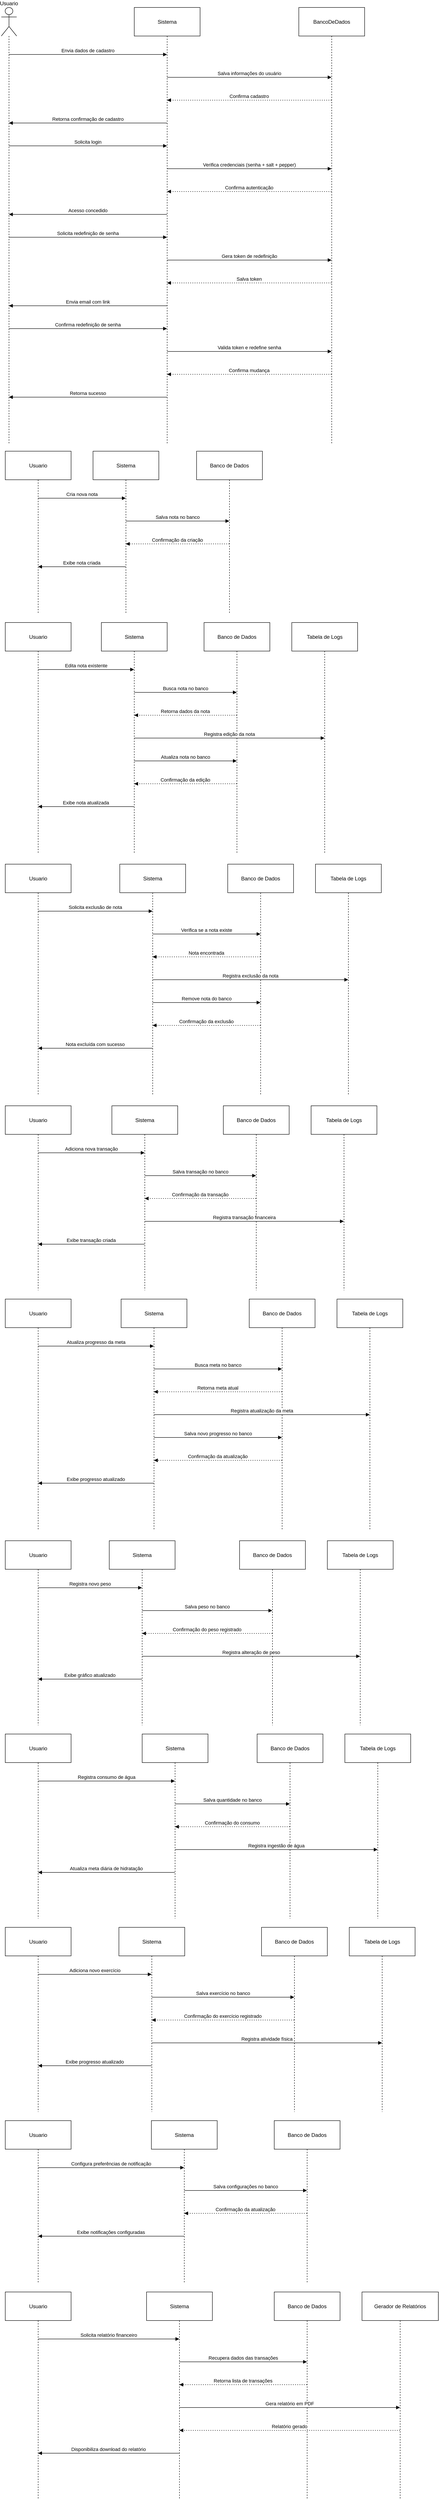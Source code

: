 <mxfile version="26.0.16">
  <diagram name="Page-1" id="0IHvk721jlxIf1oKemvN">
    <mxGraphModel dx="3080" dy="2828" grid="1" gridSize="10" guides="1" tooltips="1" connect="1" arrows="1" fold="1" page="1" pageScale="1" pageWidth="850" pageHeight="1100" math="0" shadow="0">
      <root>
        <mxCell id="0" />
        <mxCell id="1" parent="0" />
        <mxCell id="JNN7Xu75k3OhGl5WRaRq-210" value="Usuario" style="shape=umlLifeline;perimeter=lifelinePerimeter;whiteSpace=wrap;container=1;dropTarget=0;collapsible=0;recursiveResize=0;outlineConnect=0;portConstraint=eastwest;newEdgeStyle={&quot;edgeStyle&quot;:&quot;elbowEdgeStyle&quot;,&quot;elbow&quot;:&quot;vertical&quot;,&quot;curved&quot;:0,&quot;rounded&quot;:0};participant=umlActor;verticalAlign=bottom;labelPosition=center;verticalLabelPosition=top;align=center;size=65;" parent="1" vertex="1">
          <mxGeometry x="11" y="490" width="35" height="992" as="geometry" />
        </mxCell>
        <mxCell id="JNN7Xu75k3OhGl5WRaRq-211" value="Sistema" style="shape=umlLifeline;perimeter=lifelinePerimeter;whiteSpace=wrap;container=1;dropTarget=0;collapsible=0;recursiveResize=0;outlineConnect=0;portConstraint=eastwest;newEdgeStyle={&quot;edgeStyle&quot;:&quot;elbowEdgeStyle&quot;,&quot;elbow&quot;:&quot;vertical&quot;,&quot;curved&quot;:0,&quot;rounded&quot;:0};size=65;" parent="1" vertex="1">
          <mxGeometry x="314" y="490" width="150" height="992" as="geometry" />
        </mxCell>
        <mxCell id="JNN7Xu75k3OhGl5WRaRq-212" value="BancoDeDados" style="shape=umlLifeline;perimeter=lifelinePerimeter;whiteSpace=wrap;container=1;dropTarget=0;collapsible=0;recursiveResize=0;outlineConnect=0;portConstraint=eastwest;newEdgeStyle={&quot;edgeStyle&quot;:&quot;elbowEdgeStyle&quot;,&quot;elbow&quot;:&quot;vertical&quot;,&quot;curved&quot;:0,&quot;rounded&quot;:0};size=65;" parent="1" vertex="1">
          <mxGeometry x="689" y="490" width="150" height="992" as="geometry" />
        </mxCell>
        <mxCell id="JNN7Xu75k3OhGl5WRaRq-213" value="Envia dados de cadastro" style="verticalAlign=bottom;edgeStyle=elbowEdgeStyle;elbow=vertical;curved=0;rounded=0;endArrow=block;" parent="1" source="JNN7Xu75k3OhGl5WRaRq-210" target="JNN7Xu75k3OhGl5WRaRq-211" edge="1">
          <mxGeometry relative="1" as="geometry">
            <Array as="points">
              <mxPoint x="246" y="597" />
            </Array>
          </mxGeometry>
        </mxCell>
        <mxCell id="JNN7Xu75k3OhGl5WRaRq-214" value="Salva informações do usuário" style="verticalAlign=bottom;edgeStyle=elbowEdgeStyle;elbow=vertical;curved=0;rounded=0;endArrow=block;" parent="1" source="JNN7Xu75k3OhGl5WRaRq-211" target="JNN7Xu75k3OhGl5WRaRq-212" edge="1">
          <mxGeometry relative="1" as="geometry">
            <Array as="points">
              <mxPoint x="585" y="649" />
            </Array>
          </mxGeometry>
        </mxCell>
        <mxCell id="JNN7Xu75k3OhGl5WRaRq-215" value="Confirma cadastro" style="verticalAlign=bottom;edgeStyle=elbowEdgeStyle;elbow=vertical;curved=0;rounded=0;dashed=1;dashPattern=2 3;endArrow=block;" parent="1" source="JNN7Xu75k3OhGl5WRaRq-212" target="JNN7Xu75k3OhGl5WRaRq-211" edge="1">
          <mxGeometry relative="1" as="geometry">
            <Array as="points">
              <mxPoint x="588" y="701" />
            </Array>
          </mxGeometry>
        </mxCell>
        <mxCell id="JNN7Xu75k3OhGl5WRaRq-216" value="Retorna confirmação de cadastro" style="verticalAlign=bottom;edgeStyle=elbowEdgeStyle;elbow=vertical;curved=0;rounded=0;endArrow=block;" parent="1" source="JNN7Xu75k3OhGl5WRaRq-211" target="JNN7Xu75k3OhGl5WRaRq-210" edge="1">
          <mxGeometry relative="1" as="geometry">
            <Array as="points">
              <mxPoint x="249" y="753" />
            </Array>
          </mxGeometry>
        </mxCell>
        <mxCell id="JNN7Xu75k3OhGl5WRaRq-217" value="Solicita login" style="verticalAlign=bottom;edgeStyle=elbowEdgeStyle;elbow=vertical;curved=0;rounded=0;endArrow=block;" parent="1" source="JNN7Xu75k3OhGl5WRaRq-210" target="JNN7Xu75k3OhGl5WRaRq-211" edge="1">
          <mxGeometry relative="1" as="geometry">
            <Array as="points">
              <mxPoint x="246" y="805" />
            </Array>
          </mxGeometry>
        </mxCell>
        <mxCell id="JNN7Xu75k3OhGl5WRaRq-218" value="Verifica credenciais (senha + salt + pepper)" style="verticalAlign=bottom;edgeStyle=elbowEdgeStyle;elbow=vertical;curved=0;rounded=0;endArrow=block;" parent="1" source="JNN7Xu75k3OhGl5WRaRq-211" target="JNN7Xu75k3OhGl5WRaRq-212" edge="1">
          <mxGeometry relative="1" as="geometry">
            <Array as="points">
              <mxPoint x="585" y="857" />
            </Array>
          </mxGeometry>
        </mxCell>
        <mxCell id="JNN7Xu75k3OhGl5WRaRq-219" value="Confirma autenticação" style="verticalAlign=bottom;edgeStyle=elbowEdgeStyle;elbow=vertical;curved=0;rounded=0;dashed=1;dashPattern=2 3;endArrow=block;" parent="1" source="JNN7Xu75k3OhGl5WRaRq-212" target="JNN7Xu75k3OhGl5WRaRq-211" edge="1">
          <mxGeometry relative="1" as="geometry">
            <Array as="points">
              <mxPoint x="588" y="909" />
            </Array>
          </mxGeometry>
        </mxCell>
        <mxCell id="JNN7Xu75k3OhGl5WRaRq-220" value="Acesso concedido" style="verticalAlign=bottom;edgeStyle=elbowEdgeStyle;elbow=vertical;curved=0;rounded=0;endArrow=block;" parent="1" source="JNN7Xu75k3OhGl5WRaRq-211" target="JNN7Xu75k3OhGl5WRaRq-210" edge="1">
          <mxGeometry relative="1" as="geometry">
            <Array as="points">
              <mxPoint x="249" y="961" />
            </Array>
          </mxGeometry>
        </mxCell>
        <mxCell id="JNN7Xu75k3OhGl5WRaRq-221" value="Solicita redefinição de senha" style="verticalAlign=bottom;edgeStyle=elbowEdgeStyle;elbow=vertical;curved=0;rounded=0;endArrow=block;" parent="1" source="JNN7Xu75k3OhGl5WRaRq-210" target="JNN7Xu75k3OhGl5WRaRq-211" edge="1">
          <mxGeometry relative="1" as="geometry">
            <Array as="points">
              <mxPoint x="246" y="1013" />
            </Array>
          </mxGeometry>
        </mxCell>
        <mxCell id="JNN7Xu75k3OhGl5WRaRq-222" value="Gera token de redefinição" style="verticalAlign=bottom;edgeStyle=elbowEdgeStyle;elbow=vertical;curved=0;rounded=0;endArrow=block;" parent="1" source="JNN7Xu75k3OhGl5WRaRq-211" target="JNN7Xu75k3OhGl5WRaRq-212" edge="1">
          <mxGeometry relative="1" as="geometry">
            <Array as="points">
              <mxPoint x="585" y="1065" />
            </Array>
          </mxGeometry>
        </mxCell>
        <mxCell id="JNN7Xu75k3OhGl5WRaRq-223" value="Salva token" style="verticalAlign=bottom;edgeStyle=elbowEdgeStyle;elbow=vertical;curved=0;rounded=0;dashed=1;dashPattern=2 3;endArrow=block;" parent="1" source="JNN7Xu75k3OhGl5WRaRq-212" target="JNN7Xu75k3OhGl5WRaRq-211" edge="1">
          <mxGeometry relative="1" as="geometry">
            <Array as="points">
              <mxPoint x="588" y="1117" />
            </Array>
          </mxGeometry>
        </mxCell>
        <mxCell id="JNN7Xu75k3OhGl5WRaRq-224" value="Envia email com link" style="verticalAlign=bottom;edgeStyle=elbowEdgeStyle;elbow=vertical;curved=0;rounded=0;endArrow=block;" parent="1" source="JNN7Xu75k3OhGl5WRaRq-211" target="JNN7Xu75k3OhGl5WRaRq-210" edge="1">
          <mxGeometry relative="1" as="geometry">
            <Array as="points">
              <mxPoint x="249" y="1169" />
            </Array>
          </mxGeometry>
        </mxCell>
        <mxCell id="JNN7Xu75k3OhGl5WRaRq-225" value="Confirma redefinição de senha" style="verticalAlign=bottom;edgeStyle=elbowEdgeStyle;elbow=vertical;curved=0;rounded=0;endArrow=block;" parent="1" source="JNN7Xu75k3OhGl5WRaRq-210" target="JNN7Xu75k3OhGl5WRaRq-211" edge="1">
          <mxGeometry relative="1" as="geometry">
            <Array as="points">
              <mxPoint x="246" y="1221" />
            </Array>
          </mxGeometry>
        </mxCell>
        <mxCell id="JNN7Xu75k3OhGl5WRaRq-226" value="Valida token e redefine senha" style="verticalAlign=bottom;edgeStyle=elbowEdgeStyle;elbow=vertical;curved=0;rounded=0;endArrow=block;" parent="1" source="JNN7Xu75k3OhGl5WRaRq-211" target="JNN7Xu75k3OhGl5WRaRq-212" edge="1">
          <mxGeometry relative="1" as="geometry">
            <Array as="points">
              <mxPoint x="585" y="1273" />
            </Array>
          </mxGeometry>
        </mxCell>
        <mxCell id="JNN7Xu75k3OhGl5WRaRq-227" value="Confirma mudança" style="verticalAlign=bottom;edgeStyle=elbowEdgeStyle;elbow=vertical;curved=0;rounded=0;dashed=1;dashPattern=2 3;endArrow=block;" parent="1" source="JNN7Xu75k3OhGl5WRaRq-212" target="JNN7Xu75k3OhGl5WRaRq-211" edge="1">
          <mxGeometry relative="1" as="geometry">
            <Array as="points">
              <mxPoint x="588" y="1325" />
            </Array>
          </mxGeometry>
        </mxCell>
        <mxCell id="JNN7Xu75k3OhGl5WRaRq-228" value="Retorna sucesso" style="verticalAlign=bottom;edgeStyle=elbowEdgeStyle;elbow=vertical;curved=0;rounded=0;endArrow=block;" parent="1" source="JNN7Xu75k3OhGl5WRaRq-211" target="JNN7Xu75k3OhGl5WRaRq-210" edge="1">
          <mxGeometry relative="1" as="geometry">
            <Array as="points">
              <mxPoint x="249" y="1377" />
            </Array>
          </mxGeometry>
        </mxCell>
        <mxCell id="E3mcY5_85nDOqbgn9TaB-1" value="Usuario" style="shape=umlLifeline;perimeter=lifelinePerimeter;whiteSpace=wrap;container=1;dropTarget=0;collapsible=0;recursiveResize=0;outlineConnect=0;portConstraint=eastwest;newEdgeStyle={&quot;edgeStyle&quot;:&quot;elbowEdgeStyle&quot;,&quot;elbow&quot;:&quot;vertical&quot;,&quot;curved&quot;:0,&quot;rounded&quot;:0};size=65;" vertex="1" parent="1">
          <mxGeometry x="20" y="1500" width="150" height="368" as="geometry" />
        </mxCell>
        <mxCell id="E3mcY5_85nDOqbgn9TaB-2" value="Sistema" style="shape=umlLifeline;perimeter=lifelinePerimeter;whiteSpace=wrap;container=1;dropTarget=0;collapsible=0;recursiveResize=0;outlineConnect=0;portConstraint=eastwest;newEdgeStyle={&quot;edgeStyle&quot;:&quot;elbowEdgeStyle&quot;,&quot;elbow&quot;:&quot;vertical&quot;,&quot;curved&quot;:0,&quot;rounded&quot;:0};size=65;" vertex="1" parent="1">
          <mxGeometry x="220" y="1500" width="150" height="368" as="geometry" />
        </mxCell>
        <mxCell id="E3mcY5_85nDOqbgn9TaB-3" value="Banco de Dados" style="shape=umlLifeline;perimeter=lifelinePerimeter;whiteSpace=wrap;container=1;dropTarget=0;collapsible=0;recursiveResize=0;outlineConnect=0;portConstraint=eastwest;newEdgeStyle={&quot;edgeStyle&quot;:&quot;elbowEdgeStyle&quot;,&quot;elbow&quot;:&quot;vertical&quot;,&quot;curved&quot;:0,&quot;rounded&quot;:0};size=65;" vertex="1" parent="1">
          <mxGeometry x="456" y="1500" width="150" height="368" as="geometry" />
        </mxCell>
        <mxCell id="E3mcY5_85nDOqbgn9TaB-4" value="Cria nova nota" style="verticalAlign=bottom;edgeStyle=elbowEdgeStyle;elbow=vertical;curved=0;rounded=0;endArrow=block;" edge="1" parent="1" source="E3mcY5_85nDOqbgn9TaB-1" target="E3mcY5_85nDOqbgn9TaB-2">
          <mxGeometry relative="1" as="geometry">
            <Array as="points">
              <mxPoint x="204" y="1607" />
            </Array>
          </mxGeometry>
        </mxCell>
        <mxCell id="E3mcY5_85nDOqbgn9TaB-5" value="Salva nota no banco" style="verticalAlign=bottom;edgeStyle=elbowEdgeStyle;elbow=vertical;curved=0;rounded=0;endArrow=block;" edge="1" parent="1" source="E3mcY5_85nDOqbgn9TaB-2" target="E3mcY5_85nDOqbgn9TaB-3">
          <mxGeometry relative="1" as="geometry">
            <Array as="points">
              <mxPoint x="422" y="1659" />
            </Array>
          </mxGeometry>
        </mxCell>
        <mxCell id="E3mcY5_85nDOqbgn9TaB-6" value="Confirmação da criação" style="verticalAlign=bottom;edgeStyle=elbowEdgeStyle;elbow=vertical;curved=0;rounded=0;dashed=1;dashPattern=2 3;endArrow=block;" edge="1" parent="1" source="E3mcY5_85nDOqbgn9TaB-3" target="E3mcY5_85nDOqbgn9TaB-2">
          <mxGeometry relative="1" as="geometry">
            <Array as="points">
              <mxPoint x="425" y="1711" />
            </Array>
          </mxGeometry>
        </mxCell>
        <mxCell id="E3mcY5_85nDOqbgn9TaB-7" value="Exibe nota criada" style="verticalAlign=bottom;edgeStyle=elbowEdgeStyle;elbow=vertical;curved=0;rounded=0;endArrow=block;" edge="1" parent="1" source="E3mcY5_85nDOqbgn9TaB-2" target="E3mcY5_85nDOqbgn9TaB-1">
          <mxGeometry relative="1" as="geometry">
            <Array as="points">
              <mxPoint x="207" y="1763" />
            </Array>
          </mxGeometry>
        </mxCell>
        <mxCell id="E3mcY5_85nDOqbgn9TaB-8" value="Usuario" style="shape=umlLifeline;perimeter=lifelinePerimeter;whiteSpace=wrap;container=1;dropTarget=0;collapsible=0;recursiveResize=0;outlineConnect=0;portConstraint=eastwest;newEdgeStyle={&quot;edgeStyle&quot;:&quot;elbowEdgeStyle&quot;,&quot;elbow&quot;:&quot;vertical&quot;,&quot;curved&quot;:0,&quot;rounded&quot;:0};size=65;" vertex="1" parent="1">
          <mxGeometry x="20" y="1890" width="150" height="524" as="geometry" />
        </mxCell>
        <mxCell id="E3mcY5_85nDOqbgn9TaB-9" value="Sistema" style="shape=umlLifeline;perimeter=lifelinePerimeter;whiteSpace=wrap;container=1;dropTarget=0;collapsible=0;recursiveResize=0;outlineConnect=0;portConstraint=eastwest;newEdgeStyle={&quot;edgeStyle&quot;:&quot;elbowEdgeStyle&quot;,&quot;elbow&quot;:&quot;vertical&quot;,&quot;curved&quot;:0,&quot;rounded&quot;:0};size=65;" vertex="1" parent="1">
          <mxGeometry x="239" y="1890" width="150" height="524" as="geometry" />
        </mxCell>
        <mxCell id="E3mcY5_85nDOqbgn9TaB-10" value="Banco de Dados" style="shape=umlLifeline;perimeter=lifelinePerimeter;whiteSpace=wrap;container=1;dropTarget=0;collapsible=0;recursiveResize=0;outlineConnect=0;portConstraint=eastwest;newEdgeStyle={&quot;edgeStyle&quot;:&quot;elbowEdgeStyle&quot;,&quot;elbow&quot;:&quot;vertical&quot;,&quot;curved&quot;:0,&quot;rounded&quot;:0};size=65;" vertex="1" parent="1">
          <mxGeometry x="473" y="1890" width="150" height="524" as="geometry" />
        </mxCell>
        <mxCell id="E3mcY5_85nDOqbgn9TaB-11" value="Tabela de Logs" style="shape=umlLifeline;perimeter=lifelinePerimeter;whiteSpace=wrap;container=1;dropTarget=0;collapsible=0;recursiveResize=0;outlineConnect=0;portConstraint=eastwest;newEdgeStyle={&quot;edgeStyle&quot;:&quot;elbowEdgeStyle&quot;,&quot;elbow&quot;:&quot;vertical&quot;,&quot;curved&quot;:0,&quot;rounded&quot;:0};size=65;" vertex="1" parent="1">
          <mxGeometry x="673" y="1890" width="150" height="524" as="geometry" />
        </mxCell>
        <mxCell id="E3mcY5_85nDOqbgn9TaB-12" value="Edita nota existente" style="verticalAlign=bottom;edgeStyle=elbowEdgeStyle;elbow=vertical;curved=0;rounded=0;endArrow=block;" edge="1" parent="1" source="E3mcY5_85nDOqbgn9TaB-8" target="E3mcY5_85nDOqbgn9TaB-9">
          <mxGeometry relative="1" as="geometry">
            <Array as="points">
              <mxPoint x="213" y="1997" />
            </Array>
          </mxGeometry>
        </mxCell>
        <mxCell id="E3mcY5_85nDOqbgn9TaB-13" value="Busca nota no banco" style="verticalAlign=bottom;edgeStyle=elbowEdgeStyle;elbow=vertical;curved=0;rounded=0;endArrow=block;" edge="1" parent="1" source="E3mcY5_85nDOqbgn9TaB-9" target="E3mcY5_85nDOqbgn9TaB-10">
          <mxGeometry relative="1" as="geometry">
            <Array as="points">
              <mxPoint x="440" y="2049" />
            </Array>
          </mxGeometry>
        </mxCell>
        <mxCell id="E3mcY5_85nDOqbgn9TaB-14" value="Retorna dados da nota" style="verticalAlign=bottom;edgeStyle=elbowEdgeStyle;elbow=vertical;curved=0;rounded=0;dashed=1;dashPattern=2 3;endArrow=block;" edge="1" parent="1" source="E3mcY5_85nDOqbgn9TaB-10" target="E3mcY5_85nDOqbgn9TaB-9">
          <mxGeometry relative="1" as="geometry">
            <Array as="points">
              <mxPoint x="443" y="2101" />
            </Array>
          </mxGeometry>
        </mxCell>
        <mxCell id="E3mcY5_85nDOqbgn9TaB-15" value="Registra edição da nota" style="verticalAlign=bottom;edgeStyle=elbowEdgeStyle;elbow=vertical;curved=0;rounded=0;endArrow=block;" edge="1" parent="1" source="E3mcY5_85nDOqbgn9TaB-9" target="E3mcY5_85nDOqbgn9TaB-11">
          <mxGeometry relative="1" as="geometry">
            <Array as="points">
              <mxPoint x="540" y="2153" />
            </Array>
          </mxGeometry>
        </mxCell>
        <mxCell id="E3mcY5_85nDOqbgn9TaB-16" value="Atualiza nota no banco" style="verticalAlign=bottom;edgeStyle=elbowEdgeStyle;elbow=vertical;curved=0;rounded=0;endArrow=block;" edge="1" parent="1" source="E3mcY5_85nDOqbgn9TaB-9" target="E3mcY5_85nDOqbgn9TaB-10">
          <mxGeometry relative="1" as="geometry">
            <Array as="points">
              <mxPoint x="440" y="2205" />
            </Array>
          </mxGeometry>
        </mxCell>
        <mxCell id="E3mcY5_85nDOqbgn9TaB-17" value="Confirmação da edição" style="verticalAlign=bottom;edgeStyle=elbowEdgeStyle;elbow=vertical;curved=0;rounded=0;dashed=1;dashPattern=2 3;endArrow=block;" edge="1" parent="1" source="E3mcY5_85nDOqbgn9TaB-10" target="E3mcY5_85nDOqbgn9TaB-9">
          <mxGeometry relative="1" as="geometry">
            <Array as="points">
              <mxPoint x="443" y="2257" />
            </Array>
          </mxGeometry>
        </mxCell>
        <mxCell id="E3mcY5_85nDOqbgn9TaB-18" value="Exibe nota atualizada" style="verticalAlign=bottom;edgeStyle=elbowEdgeStyle;elbow=vertical;curved=0;rounded=0;endArrow=block;" edge="1" parent="1" source="E3mcY5_85nDOqbgn9TaB-9" target="E3mcY5_85nDOqbgn9TaB-8">
          <mxGeometry relative="1" as="geometry">
            <Array as="points">
              <mxPoint x="216" y="2309" />
            </Array>
          </mxGeometry>
        </mxCell>
        <mxCell id="E3mcY5_85nDOqbgn9TaB-19" value="Usuario" style="shape=umlLifeline;perimeter=lifelinePerimeter;whiteSpace=wrap;container=1;dropTarget=0;collapsible=0;recursiveResize=0;outlineConnect=0;portConstraint=eastwest;newEdgeStyle={&quot;edgeStyle&quot;:&quot;elbowEdgeStyle&quot;,&quot;elbow&quot;:&quot;vertical&quot;,&quot;curved&quot;:0,&quot;rounded&quot;:0};size=65;" vertex="1" parent="1">
          <mxGeometry x="20" y="2440" width="150" height="524" as="geometry" />
        </mxCell>
        <mxCell id="E3mcY5_85nDOqbgn9TaB-20" value="Sistema" style="shape=umlLifeline;perimeter=lifelinePerimeter;whiteSpace=wrap;container=1;dropTarget=0;collapsible=0;recursiveResize=0;outlineConnect=0;portConstraint=eastwest;newEdgeStyle={&quot;edgeStyle&quot;:&quot;elbowEdgeStyle&quot;,&quot;elbow&quot;:&quot;vertical&quot;,&quot;curved&quot;:0,&quot;rounded&quot;:0};size=65;" vertex="1" parent="1">
          <mxGeometry x="281" y="2440" width="150" height="524" as="geometry" />
        </mxCell>
        <mxCell id="E3mcY5_85nDOqbgn9TaB-21" value="Banco de Dados" style="shape=umlLifeline;perimeter=lifelinePerimeter;whiteSpace=wrap;container=1;dropTarget=0;collapsible=0;recursiveResize=0;outlineConnect=0;portConstraint=eastwest;newEdgeStyle={&quot;edgeStyle&quot;:&quot;elbowEdgeStyle&quot;,&quot;elbow&quot;:&quot;vertical&quot;,&quot;curved&quot;:0,&quot;rounded&quot;:0};size=65;" vertex="1" parent="1">
          <mxGeometry x="527" y="2440" width="150" height="524" as="geometry" />
        </mxCell>
        <mxCell id="E3mcY5_85nDOqbgn9TaB-22" value="Tabela de Logs" style="shape=umlLifeline;perimeter=lifelinePerimeter;whiteSpace=wrap;container=1;dropTarget=0;collapsible=0;recursiveResize=0;outlineConnect=0;portConstraint=eastwest;newEdgeStyle={&quot;edgeStyle&quot;:&quot;elbowEdgeStyle&quot;,&quot;elbow&quot;:&quot;vertical&quot;,&quot;curved&quot;:0,&quot;rounded&quot;:0};size=65;" vertex="1" parent="1">
          <mxGeometry x="727" y="2440" width="150" height="524" as="geometry" />
        </mxCell>
        <mxCell id="E3mcY5_85nDOqbgn9TaB-23" value="Solicita exclusão de nota" style="verticalAlign=bottom;edgeStyle=elbowEdgeStyle;elbow=vertical;curved=0;rounded=0;endArrow=block;" edge="1" parent="1" source="E3mcY5_85nDOqbgn9TaB-19" target="E3mcY5_85nDOqbgn9TaB-20">
          <mxGeometry relative="1" as="geometry">
            <Array as="points">
              <mxPoint x="234" y="2547" />
            </Array>
          </mxGeometry>
        </mxCell>
        <mxCell id="E3mcY5_85nDOqbgn9TaB-24" value="Verifica se a nota existe" style="verticalAlign=bottom;edgeStyle=elbowEdgeStyle;elbow=vertical;curved=0;rounded=0;endArrow=block;" edge="1" parent="1" source="E3mcY5_85nDOqbgn9TaB-20" target="E3mcY5_85nDOqbgn9TaB-21">
          <mxGeometry relative="1" as="geometry">
            <Array as="points">
              <mxPoint x="488" y="2599" />
            </Array>
          </mxGeometry>
        </mxCell>
        <mxCell id="E3mcY5_85nDOqbgn9TaB-25" value="Nota encontrada" style="verticalAlign=bottom;edgeStyle=elbowEdgeStyle;elbow=vertical;curved=0;rounded=0;dashed=1;dashPattern=2 3;endArrow=block;" edge="1" parent="1" source="E3mcY5_85nDOqbgn9TaB-21" target="E3mcY5_85nDOqbgn9TaB-20">
          <mxGeometry relative="1" as="geometry">
            <Array as="points">
              <mxPoint x="491" y="2651" />
            </Array>
          </mxGeometry>
        </mxCell>
        <mxCell id="E3mcY5_85nDOqbgn9TaB-26" value="Registra exclusão da nota" style="verticalAlign=bottom;edgeStyle=elbowEdgeStyle;elbow=vertical;curved=0;rounded=0;endArrow=block;" edge="1" parent="1" source="E3mcY5_85nDOqbgn9TaB-20" target="E3mcY5_85nDOqbgn9TaB-22">
          <mxGeometry relative="1" as="geometry">
            <Array as="points">
              <mxPoint x="588" y="2703" />
            </Array>
          </mxGeometry>
        </mxCell>
        <mxCell id="E3mcY5_85nDOqbgn9TaB-27" value="Remove nota do banco" style="verticalAlign=bottom;edgeStyle=elbowEdgeStyle;elbow=vertical;curved=0;rounded=0;endArrow=block;" edge="1" parent="1" source="E3mcY5_85nDOqbgn9TaB-20" target="E3mcY5_85nDOqbgn9TaB-21">
          <mxGeometry relative="1" as="geometry">
            <Array as="points">
              <mxPoint x="488" y="2755" />
            </Array>
          </mxGeometry>
        </mxCell>
        <mxCell id="E3mcY5_85nDOqbgn9TaB-28" value="Confirmação da exclusão" style="verticalAlign=bottom;edgeStyle=elbowEdgeStyle;elbow=vertical;curved=0;rounded=0;dashed=1;dashPattern=2 3;endArrow=block;" edge="1" parent="1" source="E3mcY5_85nDOqbgn9TaB-21" target="E3mcY5_85nDOqbgn9TaB-20">
          <mxGeometry relative="1" as="geometry">
            <Array as="points">
              <mxPoint x="491" y="2807" />
            </Array>
          </mxGeometry>
        </mxCell>
        <mxCell id="E3mcY5_85nDOqbgn9TaB-29" value="Nota excluída com sucesso" style="verticalAlign=bottom;edgeStyle=elbowEdgeStyle;elbow=vertical;curved=0;rounded=0;endArrow=block;" edge="1" parent="1" source="E3mcY5_85nDOqbgn9TaB-20" target="E3mcY5_85nDOqbgn9TaB-19">
          <mxGeometry relative="1" as="geometry">
            <Array as="points">
              <mxPoint x="237" y="2859" />
            </Array>
          </mxGeometry>
        </mxCell>
        <mxCell id="E3mcY5_85nDOqbgn9TaB-30" value="Usuario" style="shape=umlLifeline;perimeter=lifelinePerimeter;whiteSpace=wrap;container=1;dropTarget=0;collapsible=0;recursiveResize=0;outlineConnect=0;portConstraint=eastwest;newEdgeStyle={&quot;edgeStyle&quot;:&quot;elbowEdgeStyle&quot;,&quot;elbow&quot;:&quot;vertical&quot;,&quot;curved&quot;:0,&quot;rounded&quot;:0};size=65;" vertex="1" parent="1">
          <mxGeometry x="20" y="2990" width="150" height="420" as="geometry" />
        </mxCell>
        <mxCell id="E3mcY5_85nDOqbgn9TaB-31" value="Sistema" style="shape=umlLifeline;perimeter=lifelinePerimeter;whiteSpace=wrap;container=1;dropTarget=0;collapsible=0;recursiveResize=0;outlineConnect=0;portConstraint=eastwest;newEdgeStyle={&quot;edgeStyle&quot;:&quot;elbowEdgeStyle&quot;,&quot;elbow&quot;:&quot;vertical&quot;,&quot;curved&quot;:0,&quot;rounded&quot;:0};size=65;" vertex="1" parent="1">
          <mxGeometry x="263" y="2990" width="150" height="420" as="geometry" />
        </mxCell>
        <mxCell id="E3mcY5_85nDOqbgn9TaB-32" value="Banco de Dados" style="shape=umlLifeline;perimeter=lifelinePerimeter;whiteSpace=wrap;container=1;dropTarget=0;collapsible=0;recursiveResize=0;outlineConnect=0;portConstraint=eastwest;newEdgeStyle={&quot;edgeStyle&quot;:&quot;elbowEdgeStyle&quot;,&quot;elbow&quot;:&quot;vertical&quot;,&quot;curved&quot;:0,&quot;rounded&quot;:0};size=65;" vertex="1" parent="1">
          <mxGeometry x="517" y="2990" width="150" height="420" as="geometry" />
        </mxCell>
        <mxCell id="E3mcY5_85nDOqbgn9TaB-33" value="Tabela de Logs" style="shape=umlLifeline;perimeter=lifelinePerimeter;whiteSpace=wrap;container=1;dropTarget=0;collapsible=0;recursiveResize=0;outlineConnect=0;portConstraint=eastwest;newEdgeStyle={&quot;edgeStyle&quot;:&quot;elbowEdgeStyle&quot;,&quot;elbow&quot;:&quot;vertical&quot;,&quot;curved&quot;:0,&quot;rounded&quot;:0};size=65;" vertex="1" parent="1">
          <mxGeometry x="717" y="2990" width="150" height="420" as="geometry" />
        </mxCell>
        <mxCell id="E3mcY5_85nDOqbgn9TaB-34" value="Adiciona nova transação" style="verticalAlign=bottom;edgeStyle=elbowEdgeStyle;elbow=vertical;curved=0;rounded=0;endArrow=block;" edge="1" parent="1" source="E3mcY5_85nDOqbgn9TaB-30" target="E3mcY5_85nDOqbgn9TaB-31">
          <mxGeometry relative="1" as="geometry">
            <Array as="points">
              <mxPoint x="225" y="3097" />
            </Array>
          </mxGeometry>
        </mxCell>
        <mxCell id="E3mcY5_85nDOqbgn9TaB-35" value="Salva transação no banco" style="verticalAlign=bottom;edgeStyle=elbowEdgeStyle;elbow=vertical;curved=0;rounded=0;endArrow=block;" edge="1" parent="1" source="E3mcY5_85nDOqbgn9TaB-31" target="E3mcY5_85nDOqbgn9TaB-32">
          <mxGeometry relative="1" as="geometry">
            <Array as="points">
              <mxPoint x="474" y="3149" />
            </Array>
          </mxGeometry>
        </mxCell>
        <mxCell id="E3mcY5_85nDOqbgn9TaB-36" value="Confirmação da transação" style="verticalAlign=bottom;edgeStyle=elbowEdgeStyle;elbow=vertical;curved=0;rounded=0;dashed=1;dashPattern=2 3;endArrow=block;" edge="1" parent="1" source="E3mcY5_85nDOqbgn9TaB-32" target="E3mcY5_85nDOqbgn9TaB-31">
          <mxGeometry relative="1" as="geometry">
            <Array as="points">
              <mxPoint x="477" y="3201" />
            </Array>
          </mxGeometry>
        </mxCell>
        <mxCell id="E3mcY5_85nDOqbgn9TaB-37" value="Registra transação financeira" style="verticalAlign=bottom;edgeStyle=elbowEdgeStyle;elbow=vertical;curved=0;rounded=0;endArrow=block;" edge="1" parent="1" source="E3mcY5_85nDOqbgn9TaB-31" target="E3mcY5_85nDOqbgn9TaB-33">
          <mxGeometry relative="1" as="geometry">
            <Array as="points">
              <mxPoint x="574" y="3253" />
            </Array>
          </mxGeometry>
        </mxCell>
        <mxCell id="E3mcY5_85nDOqbgn9TaB-38" value="Exibe transação criada" style="verticalAlign=bottom;edgeStyle=elbowEdgeStyle;elbow=vertical;curved=0;rounded=0;endArrow=block;" edge="1" parent="1" source="E3mcY5_85nDOqbgn9TaB-31" target="E3mcY5_85nDOqbgn9TaB-30">
          <mxGeometry relative="1" as="geometry">
            <Array as="points">
              <mxPoint x="228" y="3305" />
            </Array>
          </mxGeometry>
        </mxCell>
        <mxCell id="E3mcY5_85nDOqbgn9TaB-39" value="Usuario" style="shape=umlLifeline;perimeter=lifelinePerimeter;whiteSpace=wrap;container=1;dropTarget=0;collapsible=0;recursiveResize=0;outlineConnect=0;portConstraint=eastwest;newEdgeStyle={&quot;edgeStyle&quot;:&quot;elbowEdgeStyle&quot;,&quot;elbow&quot;:&quot;vertical&quot;,&quot;curved&quot;:0,&quot;rounded&quot;:0};size=65;" vertex="1" parent="1">
          <mxGeometry x="20" y="3430" width="150" height="524" as="geometry" />
        </mxCell>
        <mxCell id="E3mcY5_85nDOqbgn9TaB-40" value="Sistema" style="shape=umlLifeline;perimeter=lifelinePerimeter;whiteSpace=wrap;container=1;dropTarget=0;collapsible=0;recursiveResize=0;outlineConnect=0;portConstraint=eastwest;newEdgeStyle={&quot;edgeStyle&quot;:&quot;elbowEdgeStyle&quot;,&quot;elbow&quot;:&quot;vertical&quot;,&quot;curved&quot;:0,&quot;rounded&quot;:0};size=65;" vertex="1" parent="1">
          <mxGeometry x="284" y="3430" width="150" height="524" as="geometry" />
        </mxCell>
        <mxCell id="E3mcY5_85nDOqbgn9TaB-41" value="Banco de Dados" style="shape=umlLifeline;perimeter=lifelinePerimeter;whiteSpace=wrap;container=1;dropTarget=0;collapsible=0;recursiveResize=0;outlineConnect=0;portConstraint=eastwest;newEdgeStyle={&quot;edgeStyle&quot;:&quot;elbowEdgeStyle&quot;,&quot;elbow&quot;:&quot;vertical&quot;,&quot;curved&quot;:0,&quot;rounded&quot;:0};size=65;" vertex="1" parent="1">
          <mxGeometry x="576" y="3430" width="150" height="524" as="geometry" />
        </mxCell>
        <mxCell id="E3mcY5_85nDOqbgn9TaB-42" value="Tabela de Logs" style="shape=umlLifeline;perimeter=lifelinePerimeter;whiteSpace=wrap;container=1;dropTarget=0;collapsible=0;recursiveResize=0;outlineConnect=0;portConstraint=eastwest;newEdgeStyle={&quot;edgeStyle&quot;:&quot;elbowEdgeStyle&quot;,&quot;elbow&quot;:&quot;vertical&quot;,&quot;curved&quot;:0,&quot;rounded&quot;:0};size=65;" vertex="1" parent="1">
          <mxGeometry x="776" y="3430" width="150" height="524" as="geometry" />
        </mxCell>
        <mxCell id="E3mcY5_85nDOqbgn9TaB-43" value="Atualiza progresso da meta" style="verticalAlign=bottom;edgeStyle=elbowEdgeStyle;elbow=vertical;curved=0;rounded=0;endArrow=block;" edge="1" parent="1" source="E3mcY5_85nDOqbgn9TaB-39" target="E3mcY5_85nDOqbgn9TaB-40">
          <mxGeometry relative="1" as="geometry">
            <Array as="points">
              <mxPoint x="236" y="3537" />
            </Array>
          </mxGeometry>
        </mxCell>
        <mxCell id="E3mcY5_85nDOqbgn9TaB-44" value="Busca meta no banco" style="verticalAlign=bottom;edgeStyle=elbowEdgeStyle;elbow=vertical;curved=0;rounded=0;endArrow=block;" edge="1" parent="1" source="E3mcY5_85nDOqbgn9TaB-40" target="E3mcY5_85nDOqbgn9TaB-41">
          <mxGeometry relative="1" as="geometry">
            <Array as="points">
              <mxPoint x="514" y="3589" />
            </Array>
          </mxGeometry>
        </mxCell>
        <mxCell id="E3mcY5_85nDOqbgn9TaB-45" value="Retorna meta atual" style="verticalAlign=bottom;edgeStyle=elbowEdgeStyle;elbow=vertical;curved=0;rounded=0;dashed=1;dashPattern=2 3;endArrow=block;" edge="1" parent="1" source="E3mcY5_85nDOqbgn9TaB-41" target="E3mcY5_85nDOqbgn9TaB-40">
          <mxGeometry relative="1" as="geometry">
            <Array as="points">
              <mxPoint x="517" y="3641" />
            </Array>
          </mxGeometry>
        </mxCell>
        <mxCell id="E3mcY5_85nDOqbgn9TaB-46" value="Registra atualização da meta" style="verticalAlign=bottom;edgeStyle=elbowEdgeStyle;elbow=vertical;curved=0;rounded=0;endArrow=block;" edge="1" parent="1" source="E3mcY5_85nDOqbgn9TaB-40" target="E3mcY5_85nDOqbgn9TaB-42">
          <mxGeometry relative="1" as="geometry">
            <Array as="points">
              <mxPoint x="614" y="3693" />
            </Array>
          </mxGeometry>
        </mxCell>
        <mxCell id="E3mcY5_85nDOqbgn9TaB-47" value="Salva novo progresso no banco" style="verticalAlign=bottom;edgeStyle=elbowEdgeStyle;elbow=vertical;curved=0;rounded=0;endArrow=block;" edge="1" parent="1" source="E3mcY5_85nDOqbgn9TaB-40" target="E3mcY5_85nDOqbgn9TaB-41">
          <mxGeometry relative="1" as="geometry">
            <Array as="points">
              <mxPoint x="514" y="3745" />
            </Array>
          </mxGeometry>
        </mxCell>
        <mxCell id="E3mcY5_85nDOqbgn9TaB-48" value="Confirmação da atualização" style="verticalAlign=bottom;edgeStyle=elbowEdgeStyle;elbow=vertical;curved=0;rounded=0;dashed=1;dashPattern=2 3;endArrow=block;" edge="1" parent="1" source="E3mcY5_85nDOqbgn9TaB-41" target="E3mcY5_85nDOqbgn9TaB-40">
          <mxGeometry relative="1" as="geometry">
            <Array as="points">
              <mxPoint x="517" y="3797" />
            </Array>
          </mxGeometry>
        </mxCell>
        <mxCell id="E3mcY5_85nDOqbgn9TaB-49" value="Exibe progresso atualizado" style="verticalAlign=bottom;edgeStyle=elbowEdgeStyle;elbow=vertical;curved=0;rounded=0;endArrow=block;" edge="1" parent="1" source="E3mcY5_85nDOqbgn9TaB-40" target="E3mcY5_85nDOqbgn9TaB-39">
          <mxGeometry relative="1" as="geometry">
            <Array as="points">
              <mxPoint x="239" y="3849" />
            </Array>
          </mxGeometry>
        </mxCell>
        <mxCell id="E3mcY5_85nDOqbgn9TaB-50" value="Usuario" style="shape=umlLifeline;perimeter=lifelinePerimeter;whiteSpace=wrap;container=1;dropTarget=0;collapsible=0;recursiveResize=0;outlineConnect=0;portConstraint=eastwest;newEdgeStyle={&quot;edgeStyle&quot;:&quot;elbowEdgeStyle&quot;,&quot;elbow&quot;:&quot;vertical&quot;,&quot;curved&quot;:0,&quot;rounded&quot;:0};size=65;" vertex="1" parent="1">
          <mxGeometry x="20" y="3980" width="150" height="420" as="geometry" />
        </mxCell>
        <mxCell id="E3mcY5_85nDOqbgn9TaB-51" value="Sistema" style="shape=umlLifeline;perimeter=lifelinePerimeter;whiteSpace=wrap;container=1;dropTarget=0;collapsible=0;recursiveResize=0;outlineConnect=0;portConstraint=eastwest;newEdgeStyle={&quot;edgeStyle&quot;:&quot;elbowEdgeStyle&quot;,&quot;elbow&quot;:&quot;vertical&quot;,&quot;curved&quot;:0,&quot;rounded&quot;:0};size=65;" vertex="1" parent="1">
          <mxGeometry x="257" y="3980" width="150" height="420" as="geometry" />
        </mxCell>
        <mxCell id="E3mcY5_85nDOqbgn9TaB-52" value="Banco de Dados" style="shape=umlLifeline;perimeter=lifelinePerimeter;whiteSpace=wrap;container=1;dropTarget=0;collapsible=0;recursiveResize=0;outlineConnect=0;portConstraint=eastwest;newEdgeStyle={&quot;edgeStyle&quot;:&quot;elbowEdgeStyle&quot;,&quot;elbow&quot;:&quot;vertical&quot;,&quot;curved&quot;:0,&quot;rounded&quot;:0};size=65;" vertex="1" parent="1">
          <mxGeometry x="554" y="3980" width="150" height="420" as="geometry" />
        </mxCell>
        <mxCell id="E3mcY5_85nDOqbgn9TaB-53" value="Tabela de Logs" style="shape=umlLifeline;perimeter=lifelinePerimeter;whiteSpace=wrap;container=1;dropTarget=0;collapsible=0;recursiveResize=0;outlineConnect=0;portConstraint=eastwest;newEdgeStyle={&quot;edgeStyle&quot;:&quot;elbowEdgeStyle&quot;,&quot;elbow&quot;:&quot;vertical&quot;,&quot;curved&quot;:0,&quot;rounded&quot;:0};size=65;" vertex="1" parent="1">
          <mxGeometry x="754" y="3980" width="150" height="420" as="geometry" />
        </mxCell>
        <mxCell id="E3mcY5_85nDOqbgn9TaB-54" value="Registra novo peso" style="verticalAlign=bottom;edgeStyle=elbowEdgeStyle;elbow=vertical;curved=0;rounded=0;endArrow=block;" edge="1" parent="1" source="E3mcY5_85nDOqbgn9TaB-50" target="E3mcY5_85nDOqbgn9TaB-51">
          <mxGeometry relative="1" as="geometry">
            <Array as="points">
              <mxPoint x="222" y="4087" />
            </Array>
          </mxGeometry>
        </mxCell>
        <mxCell id="E3mcY5_85nDOqbgn9TaB-55" value="Salva peso no banco" style="verticalAlign=bottom;edgeStyle=elbowEdgeStyle;elbow=vertical;curved=0;rounded=0;endArrow=block;" edge="1" parent="1" source="E3mcY5_85nDOqbgn9TaB-51" target="E3mcY5_85nDOqbgn9TaB-52">
          <mxGeometry relative="1" as="geometry">
            <Array as="points">
              <mxPoint x="489" y="4139" />
            </Array>
          </mxGeometry>
        </mxCell>
        <mxCell id="E3mcY5_85nDOqbgn9TaB-56" value="Confirmação do peso registrado" style="verticalAlign=bottom;edgeStyle=elbowEdgeStyle;elbow=vertical;curved=0;rounded=0;dashed=1;dashPattern=2 3;endArrow=block;" edge="1" parent="1" source="E3mcY5_85nDOqbgn9TaB-52" target="E3mcY5_85nDOqbgn9TaB-51">
          <mxGeometry relative="1" as="geometry">
            <Array as="points">
              <mxPoint x="492" y="4191" />
            </Array>
          </mxGeometry>
        </mxCell>
        <mxCell id="E3mcY5_85nDOqbgn9TaB-57" value="Registra alteração de peso" style="verticalAlign=bottom;edgeStyle=elbowEdgeStyle;elbow=vertical;curved=0;rounded=0;endArrow=block;" edge="1" parent="1" source="E3mcY5_85nDOqbgn9TaB-51" target="E3mcY5_85nDOqbgn9TaB-53">
          <mxGeometry relative="1" as="geometry">
            <Array as="points">
              <mxPoint x="589" y="4243" />
            </Array>
          </mxGeometry>
        </mxCell>
        <mxCell id="E3mcY5_85nDOqbgn9TaB-58" value="Exibe gráfico atualizado" style="verticalAlign=bottom;edgeStyle=elbowEdgeStyle;elbow=vertical;curved=0;rounded=0;endArrow=block;" edge="1" parent="1" source="E3mcY5_85nDOqbgn9TaB-51" target="E3mcY5_85nDOqbgn9TaB-50">
          <mxGeometry relative="1" as="geometry">
            <Array as="points">
              <mxPoint x="225" y="4295" />
            </Array>
          </mxGeometry>
        </mxCell>
        <mxCell id="E3mcY5_85nDOqbgn9TaB-59" value="Usuario" style="shape=umlLifeline;perimeter=lifelinePerimeter;whiteSpace=wrap;container=1;dropTarget=0;collapsible=0;recursiveResize=0;outlineConnect=0;portConstraint=eastwest;newEdgeStyle={&quot;edgeStyle&quot;:&quot;elbowEdgeStyle&quot;,&quot;elbow&quot;:&quot;vertical&quot;,&quot;curved&quot;:0,&quot;rounded&quot;:0};size=65;" vertex="1" parent="1">
          <mxGeometry x="20" y="4420" width="150" height="420" as="geometry" />
        </mxCell>
        <mxCell id="E3mcY5_85nDOqbgn9TaB-60" value="Sistema" style="shape=umlLifeline;perimeter=lifelinePerimeter;whiteSpace=wrap;container=1;dropTarget=0;collapsible=0;recursiveResize=0;outlineConnect=0;portConstraint=eastwest;newEdgeStyle={&quot;edgeStyle&quot;:&quot;elbowEdgeStyle&quot;,&quot;elbow&quot;:&quot;vertical&quot;,&quot;curved&quot;:0,&quot;rounded&quot;:0};size=65;" vertex="1" parent="1">
          <mxGeometry x="332" y="4420" width="150" height="420" as="geometry" />
        </mxCell>
        <mxCell id="E3mcY5_85nDOqbgn9TaB-61" value="Banco de Dados" style="shape=umlLifeline;perimeter=lifelinePerimeter;whiteSpace=wrap;container=1;dropTarget=0;collapsible=0;recursiveResize=0;outlineConnect=0;portConstraint=eastwest;newEdgeStyle={&quot;edgeStyle&quot;:&quot;elbowEdgeStyle&quot;,&quot;elbow&quot;:&quot;vertical&quot;,&quot;curved&quot;:0,&quot;rounded&quot;:0};size=65;" vertex="1" parent="1">
          <mxGeometry x="594" y="4420" width="150" height="420" as="geometry" />
        </mxCell>
        <mxCell id="E3mcY5_85nDOqbgn9TaB-62" value="Tabela de Logs" style="shape=umlLifeline;perimeter=lifelinePerimeter;whiteSpace=wrap;container=1;dropTarget=0;collapsible=0;recursiveResize=0;outlineConnect=0;portConstraint=eastwest;newEdgeStyle={&quot;edgeStyle&quot;:&quot;elbowEdgeStyle&quot;,&quot;elbow&quot;:&quot;vertical&quot;,&quot;curved&quot;:0,&quot;rounded&quot;:0};size=65;" vertex="1" parent="1">
          <mxGeometry x="794" y="4420" width="150" height="420" as="geometry" />
        </mxCell>
        <mxCell id="E3mcY5_85nDOqbgn9TaB-63" value="Registra consumo de água" style="verticalAlign=bottom;edgeStyle=elbowEdgeStyle;elbow=vertical;curved=0;rounded=0;endArrow=block;" edge="1" parent="1" source="E3mcY5_85nDOqbgn9TaB-59" target="E3mcY5_85nDOqbgn9TaB-60">
          <mxGeometry relative="1" as="geometry">
            <Array as="points">
              <mxPoint x="260" y="4527" />
            </Array>
          </mxGeometry>
        </mxCell>
        <mxCell id="E3mcY5_85nDOqbgn9TaB-64" value="Salva quantidade no banco" style="verticalAlign=bottom;edgeStyle=elbowEdgeStyle;elbow=vertical;curved=0;rounded=0;endArrow=block;" edge="1" parent="1" source="E3mcY5_85nDOqbgn9TaB-60" target="E3mcY5_85nDOqbgn9TaB-61">
          <mxGeometry relative="1" as="geometry">
            <Array as="points">
              <mxPoint x="547" y="4579" />
            </Array>
          </mxGeometry>
        </mxCell>
        <mxCell id="E3mcY5_85nDOqbgn9TaB-65" value="Confirmação do consumo" style="verticalAlign=bottom;edgeStyle=elbowEdgeStyle;elbow=vertical;curved=0;rounded=0;dashed=1;dashPattern=2 3;endArrow=block;" edge="1" parent="1" source="E3mcY5_85nDOqbgn9TaB-61" target="E3mcY5_85nDOqbgn9TaB-60">
          <mxGeometry relative="1" as="geometry">
            <Array as="points">
              <mxPoint x="550" y="4631" />
            </Array>
          </mxGeometry>
        </mxCell>
        <mxCell id="E3mcY5_85nDOqbgn9TaB-66" value="Registra ingestão de água" style="verticalAlign=bottom;edgeStyle=elbowEdgeStyle;elbow=vertical;curved=0;rounded=0;endArrow=block;" edge="1" parent="1" source="E3mcY5_85nDOqbgn9TaB-60" target="E3mcY5_85nDOqbgn9TaB-62">
          <mxGeometry relative="1" as="geometry">
            <Array as="points">
              <mxPoint x="647" y="4683" />
            </Array>
          </mxGeometry>
        </mxCell>
        <mxCell id="E3mcY5_85nDOqbgn9TaB-67" value="Atualiza meta diária de hidratação" style="verticalAlign=bottom;edgeStyle=elbowEdgeStyle;elbow=vertical;curved=0;rounded=0;endArrow=block;" edge="1" parent="1" source="E3mcY5_85nDOqbgn9TaB-60" target="E3mcY5_85nDOqbgn9TaB-59">
          <mxGeometry relative="1" as="geometry">
            <Array as="points">
              <mxPoint x="263" y="4735" />
            </Array>
          </mxGeometry>
        </mxCell>
        <mxCell id="E3mcY5_85nDOqbgn9TaB-68" value="Usuario" style="shape=umlLifeline;perimeter=lifelinePerimeter;whiteSpace=wrap;container=1;dropTarget=0;collapsible=0;recursiveResize=0;outlineConnect=0;portConstraint=eastwest;newEdgeStyle={&quot;edgeStyle&quot;:&quot;elbowEdgeStyle&quot;,&quot;elbow&quot;:&quot;vertical&quot;,&quot;curved&quot;:0,&quot;rounded&quot;:0};size=65;" vertex="1" parent="1">
          <mxGeometry x="20" y="4860" width="150" height="420" as="geometry" />
        </mxCell>
        <mxCell id="E3mcY5_85nDOqbgn9TaB-69" value="Sistema" style="shape=umlLifeline;perimeter=lifelinePerimeter;whiteSpace=wrap;container=1;dropTarget=0;collapsible=0;recursiveResize=0;outlineConnect=0;portConstraint=eastwest;newEdgeStyle={&quot;edgeStyle&quot;:&quot;elbowEdgeStyle&quot;,&quot;elbow&quot;:&quot;vertical&quot;,&quot;curved&quot;:0,&quot;rounded&quot;:0};size=65;" vertex="1" parent="1">
          <mxGeometry x="279" y="4860" width="150" height="420" as="geometry" />
        </mxCell>
        <mxCell id="E3mcY5_85nDOqbgn9TaB-70" value="Banco de Dados" style="shape=umlLifeline;perimeter=lifelinePerimeter;whiteSpace=wrap;container=1;dropTarget=0;collapsible=0;recursiveResize=0;outlineConnect=0;portConstraint=eastwest;newEdgeStyle={&quot;edgeStyle&quot;:&quot;elbowEdgeStyle&quot;,&quot;elbow&quot;:&quot;vertical&quot;,&quot;curved&quot;:0,&quot;rounded&quot;:0};size=65;" vertex="1" parent="1">
          <mxGeometry x="604" y="4860" width="150" height="420" as="geometry" />
        </mxCell>
        <mxCell id="E3mcY5_85nDOqbgn9TaB-71" value="Tabela de Logs" style="shape=umlLifeline;perimeter=lifelinePerimeter;whiteSpace=wrap;container=1;dropTarget=0;collapsible=0;recursiveResize=0;outlineConnect=0;portConstraint=eastwest;newEdgeStyle={&quot;edgeStyle&quot;:&quot;elbowEdgeStyle&quot;,&quot;elbow&quot;:&quot;vertical&quot;,&quot;curved&quot;:0,&quot;rounded&quot;:0};size=65;" vertex="1" parent="1">
          <mxGeometry x="804" y="4860" width="150" height="420" as="geometry" />
        </mxCell>
        <mxCell id="E3mcY5_85nDOqbgn9TaB-72" value="Adiciona novo exercício" style="verticalAlign=bottom;edgeStyle=elbowEdgeStyle;elbow=vertical;curved=0;rounded=0;endArrow=block;" edge="1" parent="1" source="E3mcY5_85nDOqbgn9TaB-68" target="E3mcY5_85nDOqbgn9TaB-69">
          <mxGeometry relative="1" as="geometry">
            <Array as="points">
              <mxPoint x="233" y="4967" />
            </Array>
          </mxGeometry>
        </mxCell>
        <mxCell id="E3mcY5_85nDOqbgn9TaB-73" value="Salva exercício no banco" style="verticalAlign=bottom;edgeStyle=elbowEdgeStyle;elbow=vertical;curved=0;rounded=0;endArrow=block;" edge="1" parent="1" source="E3mcY5_85nDOqbgn9TaB-69" target="E3mcY5_85nDOqbgn9TaB-70">
          <mxGeometry relative="1" as="geometry">
            <Array as="points">
              <mxPoint x="525" y="5019" />
            </Array>
          </mxGeometry>
        </mxCell>
        <mxCell id="E3mcY5_85nDOqbgn9TaB-74" value="Confirmação do exercício registrado" style="verticalAlign=bottom;edgeStyle=elbowEdgeStyle;elbow=vertical;curved=0;rounded=0;dashed=1;dashPattern=2 3;endArrow=block;" edge="1" parent="1" source="E3mcY5_85nDOqbgn9TaB-70" target="E3mcY5_85nDOqbgn9TaB-69">
          <mxGeometry relative="1" as="geometry">
            <Array as="points">
              <mxPoint x="528" y="5071" />
            </Array>
          </mxGeometry>
        </mxCell>
        <mxCell id="E3mcY5_85nDOqbgn9TaB-75" value="Registra atividade física" style="verticalAlign=bottom;edgeStyle=elbowEdgeStyle;elbow=vertical;curved=0;rounded=0;endArrow=block;" edge="1" parent="1" source="E3mcY5_85nDOqbgn9TaB-69" target="E3mcY5_85nDOqbgn9TaB-71">
          <mxGeometry relative="1" as="geometry">
            <Array as="points">
              <mxPoint x="625" y="5123" />
            </Array>
          </mxGeometry>
        </mxCell>
        <mxCell id="E3mcY5_85nDOqbgn9TaB-76" value="Exibe progresso atualizado" style="verticalAlign=bottom;edgeStyle=elbowEdgeStyle;elbow=vertical;curved=0;rounded=0;endArrow=block;" edge="1" parent="1" source="E3mcY5_85nDOqbgn9TaB-69" target="E3mcY5_85nDOqbgn9TaB-68">
          <mxGeometry relative="1" as="geometry">
            <Array as="points">
              <mxPoint x="236" y="5175" />
            </Array>
          </mxGeometry>
        </mxCell>
        <mxCell id="E3mcY5_85nDOqbgn9TaB-77" value="Usuario" style="shape=umlLifeline;perimeter=lifelinePerimeter;whiteSpace=wrap;container=1;dropTarget=0;collapsible=0;recursiveResize=0;outlineConnect=0;portConstraint=eastwest;newEdgeStyle={&quot;edgeStyle&quot;:&quot;elbowEdgeStyle&quot;,&quot;elbow&quot;:&quot;vertical&quot;,&quot;curved&quot;:0,&quot;rounded&quot;:0};size=65;" vertex="1" parent="1">
          <mxGeometry x="20" y="5300" width="150" height="368" as="geometry" />
        </mxCell>
        <mxCell id="E3mcY5_85nDOqbgn9TaB-78" value="Sistema" style="shape=umlLifeline;perimeter=lifelinePerimeter;whiteSpace=wrap;container=1;dropTarget=0;collapsible=0;recursiveResize=0;outlineConnect=0;portConstraint=eastwest;newEdgeStyle={&quot;edgeStyle&quot;:&quot;elbowEdgeStyle&quot;,&quot;elbow&quot;:&quot;vertical&quot;,&quot;curved&quot;:0,&quot;rounded&quot;:0};size=65;" vertex="1" parent="1">
          <mxGeometry x="353" y="5300" width="150" height="368" as="geometry" />
        </mxCell>
        <mxCell id="E3mcY5_85nDOqbgn9TaB-79" value="Banco de Dados" style="shape=umlLifeline;perimeter=lifelinePerimeter;whiteSpace=wrap;container=1;dropTarget=0;collapsible=0;recursiveResize=0;outlineConnect=0;portConstraint=eastwest;newEdgeStyle={&quot;edgeStyle&quot;:&quot;elbowEdgeStyle&quot;,&quot;elbow&quot;:&quot;vertical&quot;,&quot;curved&quot;:0,&quot;rounded&quot;:0};size=65;" vertex="1" parent="1">
          <mxGeometry x="633" y="5300" width="150" height="368" as="geometry" />
        </mxCell>
        <mxCell id="E3mcY5_85nDOqbgn9TaB-80" value="Configura preferências de notificação" style="verticalAlign=bottom;edgeStyle=elbowEdgeStyle;elbow=vertical;curved=0;rounded=0;endArrow=block;" edge="1" parent="1" source="E3mcY5_85nDOqbgn9TaB-77" target="E3mcY5_85nDOqbgn9TaB-78">
          <mxGeometry relative="1" as="geometry">
            <Array as="points">
              <mxPoint x="270" y="5407" />
            </Array>
          </mxGeometry>
        </mxCell>
        <mxCell id="E3mcY5_85nDOqbgn9TaB-81" value="Salva configurações no banco" style="verticalAlign=bottom;edgeStyle=elbowEdgeStyle;elbow=vertical;curved=0;rounded=0;endArrow=block;" edge="1" parent="1" source="E3mcY5_85nDOqbgn9TaB-78" target="E3mcY5_85nDOqbgn9TaB-79">
          <mxGeometry relative="1" as="geometry">
            <Array as="points">
              <mxPoint x="577" y="5459" />
            </Array>
          </mxGeometry>
        </mxCell>
        <mxCell id="E3mcY5_85nDOqbgn9TaB-82" value="Confirmação da atualização" style="verticalAlign=bottom;edgeStyle=elbowEdgeStyle;elbow=vertical;curved=0;rounded=0;dashed=1;dashPattern=2 3;endArrow=block;" edge="1" parent="1" source="E3mcY5_85nDOqbgn9TaB-79" target="E3mcY5_85nDOqbgn9TaB-78">
          <mxGeometry relative="1" as="geometry">
            <Array as="points">
              <mxPoint x="580" y="5511" />
            </Array>
          </mxGeometry>
        </mxCell>
        <mxCell id="E3mcY5_85nDOqbgn9TaB-83" value="Exibe notificações configuradas" style="verticalAlign=bottom;edgeStyle=elbowEdgeStyle;elbow=vertical;curved=0;rounded=0;endArrow=block;" edge="1" parent="1" source="E3mcY5_85nDOqbgn9TaB-78" target="E3mcY5_85nDOqbgn9TaB-77">
          <mxGeometry relative="1" as="geometry">
            <Array as="points">
              <mxPoint x="273" y="5563" />
            </Array>
          </mxGeometry>
        </mxCell>
        <mxCell id="E3mcY5_85nDOqbgn9TaB-84" value="Usuario" style="shape=umlLifeline;perimeter=lifelinePerimeter;whiteSpace=wrap;container=1;dropTarget=0;collapsible=0;recursiveResize=0;outlineConnect=0;portConstraint=eastwest;newEdgeStyle={&quot;edgeStyle&quot;:&quot;elbowEdgeStyle&quot;,&quot;elbow&quot;:&quot;vertical&quot;,&quot;curved&quot;:0,&quot;rounded&quot;:0};size=65;" vertex="1" parent="1">
          <mxGeometry x="20" y="5690" width="150" height="472" as="geometry" />
        </mxCell>
        <mxCell id="E3mcY5_85nDOqbgn9TaB-85" value="Sistema" style="shape=umlLifeline;perimeter=lifelinePerimeter;whiteSpace=wrap;container=1;dropTarget=0;collapsible=0;recursiveResize=0;outlineConnect=0;portConstraint=eastwest;newEdgeStyle={&quot;edgeStyle&quot;:&quot;elbowEdgeStyle&quot;,&quot;elbow&quot;:&quot;vertical&quot;,&quot;curved&quot;:0,&quot;rounded&quot;:0};size=65;" vertex="1" parent="1">
          <mxGeometry x="342" y="5690" width="150" height="472" as="geometry" />
        </mxCell>
        <mxCell id="E3mcY5_85nDOqbgn9TaB-86" value="Banco de Dados" style="shape=umlLifeline;perimeter=lifelinePerimeter;whiteSpace=wrap;container=1;dropTarget=0;collapsible=0;recursiveResize=0;outlineConnect=0;portConstraint=eastwest;newEdgeStyle={&quot;edgeStyle&quot;:&quot;elbowEdgeStyle&quot;,&quot;elbow&quot;:&quot;vertical&quot;,&quot;curved&quot;:0,&quot;rounded&quot;:0};size=65;" vertex="1" parent="1">
          <mxGeometry x="633" y="5690" width="150" height="472" as="geometry" />
        </mxCell>
        <mxCell id="E3mcY5_85nDOqbgn9TaB-87" value="Gerador de Relatórios" style="shape=umlLifeline;perimeter=lifelinePerimeter;whiteSpace=wrap;container=1;dropTarget=0;collapsible=0;recursiveResize=0;outlineConnect=0;portConstraint=eastwest;newEdgeStyle={&quot;edgeStyle&quot;:&quot;elbowEdgeStyle&quot;,&quot;elbow&quot;:&quot;vertical&quot;,&quot;curved&quot;:0,&quot;rounded&quot;:0};size=65;" vertex="1" parent="1">
          <mxGeometry x="833" y="5690" width="174" height="472" as="geometry" />
        </mxCell>
        <mxCell id="E3mcY5_85nDOqbgn9TaB-88" value="Solicita relatório financeiro" style="verticalAlign=bottom;edgeStyle=elbowEdgeStyle;elbow=vertical;curved=0;rounded=0;endArrow=block;" edge="1" parent="1" source="E3mcY5_85nDOqbgn9TaB-84" target="E3mcY5_85nDOqbgn9TaB-85">
          <mxGeometry relative="1" as="geometry">
            <Array as="points">
              <mxPoint x="265" y="5797" />
            </Array>
          </mxGeometry>
        </mxCell>
        <mxCell id="E3mcY5_85nDOqbgn9TaB-89" value="Recupera dados das transações" style="verticalAlign=bottom;edgeStyle=elbowEdgeStyle;elbow=vertical;curved=0;rounded=0;endArrow=block;" edge="1" parent="1" source="E3mcY5_85nDOqbgn9TaB-85" target="E3mcY5_85nDOqbgn9TaB-86">
          <mxGeometry relative="1" as="geometry">
            <Array as="points">
              <mxPoint x="571" y="5849" />
            </Array>
          </mxGeometry>
        </mxCell>
        <mxCell id="E3mcY5_85nDOqbgn9TaB-90" value="Retorna lista de transações" style="verticalAlign=bottom;edgeStyle=elbowEdgeStyle;elbow=vertical;curved=0;rounded=0;dashed=1;dashPattern=2 3;endArrow=block;" edge="1" parent="1" source="E3mcY5_85nDOqbgn9TaB-86" target="E3mcY5_85nDOqbgn9TaB-85">
          <mxGeometry relative="1" as="geometry">
            <Array as="points">
              <mxPoint x="574" y="5901" />
            </Array>
          </mxGeometry>
        </mxCell>
        <mxCell id="E3mcY5_85nDOqbgn9TaB-91" value="Gera relatório em PDF" style="verticalAlign=bottom;edgeStyle=elbowEdgeStyle;elbow=vertical;curved=0;rounded=0;endArrow=block;" edge="1" parent="1" source="E3mcY5_85nDOqbgn9TaB-85" target="E3mcY5_85nDOqbgn9TaB-87">
          <mxGeometry relative="1" as="geometry">
            <Array as="points">
              <mxPoint x="677" y="5953" />
            </Array>
          </mxGeometry>
        </mxCell>
        <mxCell id="E3mcY5_85nDOqbgn9TaB-92" value="Relatório gerado" style="verticalAlign=bottom;edgeStyle=elbowEdgeStyle;elbow=vertical;curved=0;rounded=0;dashed=1;dashPattern=2 3;endArrow=block;" edge="1" parent="1" source="E3mcY5_85nDOqbgn9TaB-87" target="E3mcY5_85nDOqbgn9TaB-85">
          <mxGeometry relative="1" as="geometry">
            <Array as="points">
              <mxPoint x="680" y="6005" />
            </Array>
          </mxGeometry>
        </mxCell>
        <mxCell id="E3mcY5_85nDOqbgn9TaB-93" value="Disponibiliza download do relatório" style="verticalAlign=bottom;edgeStyle=elbowEdgeStyle;elbow=vertical;curved=0;rounded=0;endArrow=block;" edge="1" parent="1" source="E3mcY5_85nDOqbgn9TaB-85" target="E3mcY5_85nDOqbgn9TaB-84">
          <mxGeometry relative="1" as="geometry">
            <Array as="points">
              <mxPoint x="268" y="6057" />
            </Array>
          </mxGeometry>
        </mxCell>
      </root>
    </mxGraphModel>
  </diagram>
</mxfile>
